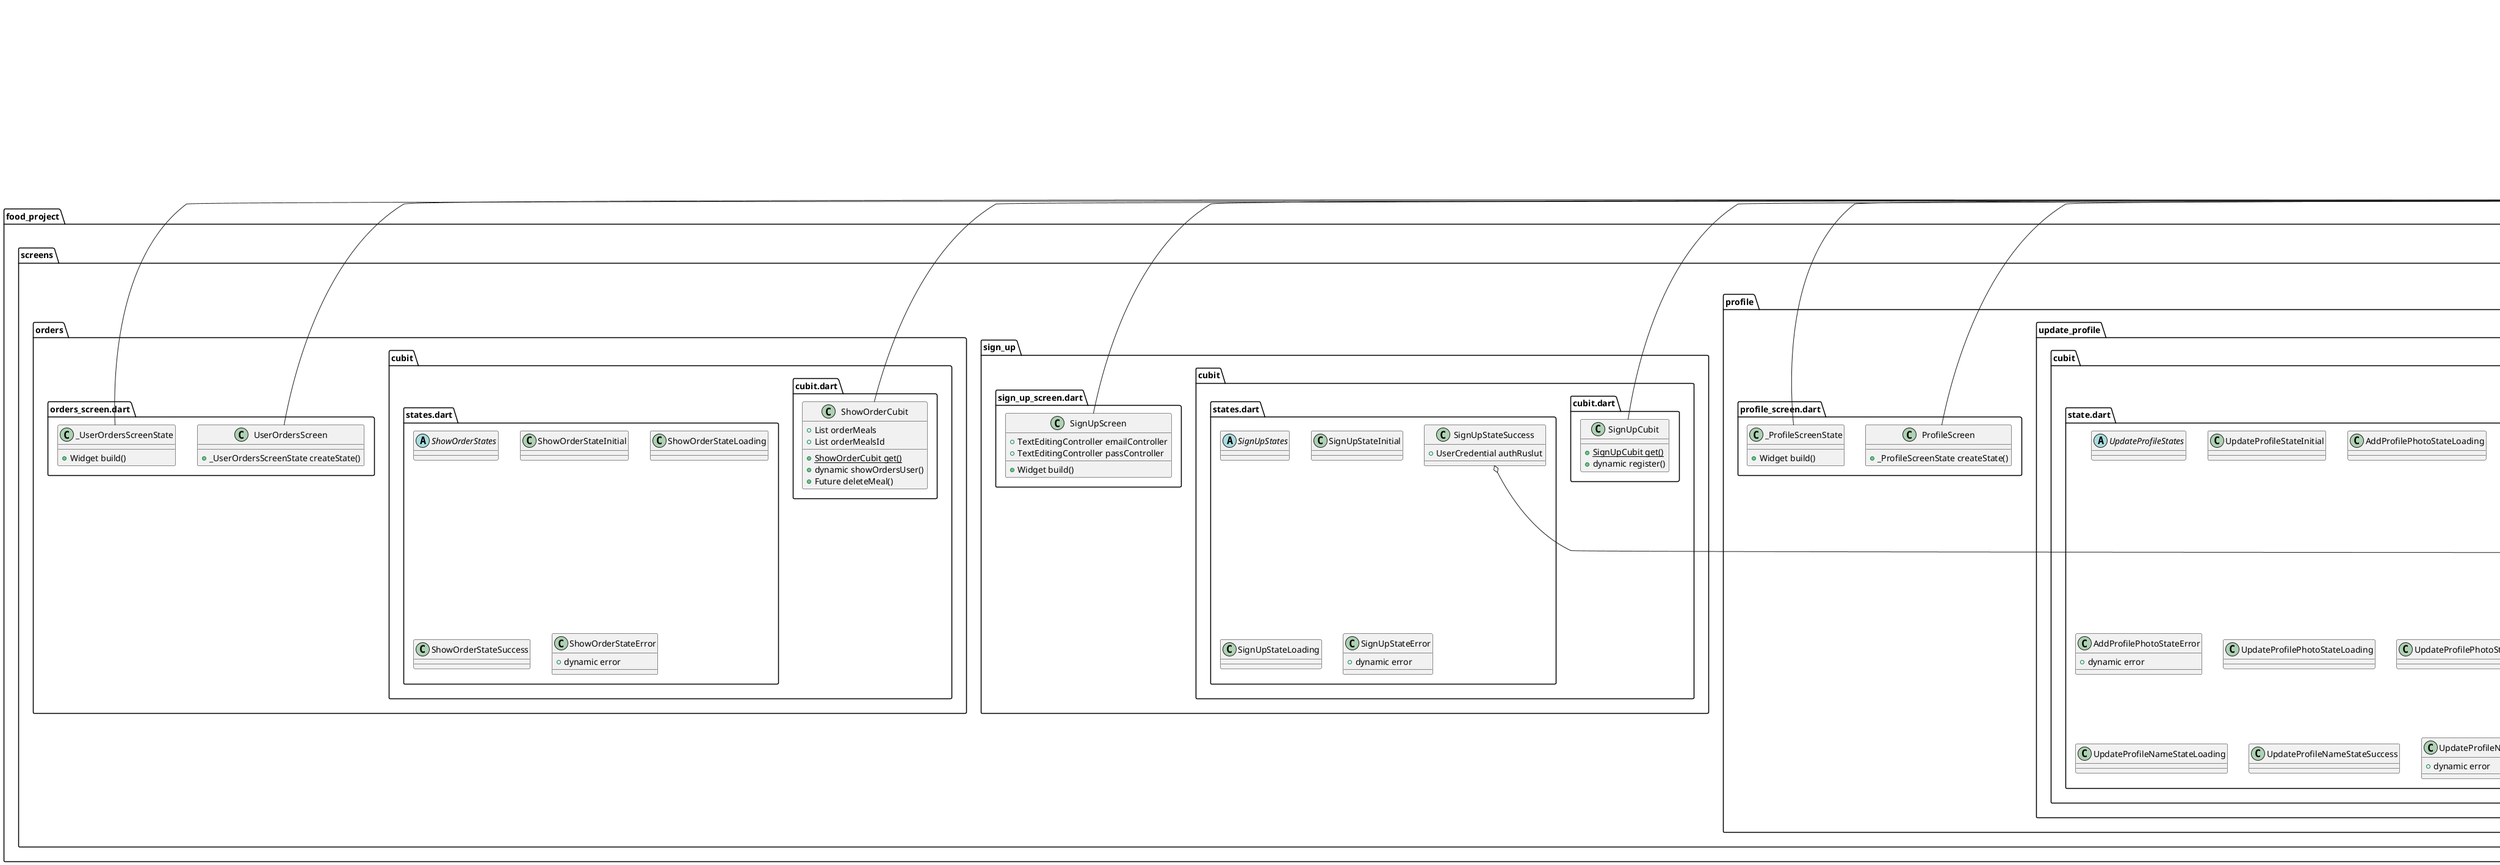 @startuml
set namespaceSeparator ::

class "food_project::admin::all_meals_cubit::cubit.dart::AllMealsCubit" {
  +List meals
  +List mealsID
  {static} +AllMealsCubit get()
  +dynamic allMeals()
  +dynamic editMeal()
  +Future deleteMeal()
  +dynamic deleteMealFromScreen()
}

"bloc::src::cubit.dart::Cubit<State>" <|-- "food_project::admin::all_meals_cubit::cubit.dart::AllMealsCubit"

abstract class "food_project::admin::all_meals_cubit::states.dart::AllMealsStates" {
}

class "food_project::admin::all_meals_cubit::states.dart::AllMealsStateInitial" {
}


class "food_project::admin::all_meals_cubit::states.dart::AllMealsStateLoading" {
}



class "food_project::admin::all_meals_cubit::states.dart::AllMealsStateSuccess" {
}


class "food_project::admin::all_meals_cubit::states.dart::AllMealsStateError" {
  +dynamic error
}



class "food_project::admin::all_meals_cubit::states.dart::EditMealsStateLoading" {
}


class "food_project::admin::all_meals_cubit::states.dart::EditMealsStateSuccess" {
}



class "food_project::admin::all_meals_cubit::states.dart::EditMealsStateError" {
  +dynamic error
}



class "food_project::admin::home_screen.dart::AdminHomeScreen" {
  +Widget build()
}

"flutter::src::widgets::framework.dart::StatelessWidget" <|-- "food_project::admin::home_screen.dart::AdminHomeScreen"

class "food_project::admin::screens::add_meal::add_meal_screen.dart::AddMealScreen" {
  +_AddMealScreenState createState()
}



class "food_project::admin::screens::add_meal::add_meal_screen.dart::_AddMealScreenState" {
  +TextEditingController titleController
  +TextEditingController desController
  +TextEditingController priceController
  +TextEditingController categoryController
  +File image
  +dynamic imageLink
  +ImagePicker picker
  +dynamic dropdownValue
  +dynamic getImage()
  +Widget build()
}


"food_project::admin::screens::add_meal::add_meal_screen.dart::_AddMealScreenState" o-- "dart::io::File"
"food_project::admin::screens::add_meal::add_meal_screen.dart::_AddMealScreenState" o-- "image_picker::image_picker.dart::ImagePicker"


class "food_project::admin::screens::add_meal::cubit::cubit.dart::AddMealCubit" {
  +String imagelink
  {static} +AddMealCubit get()
  +dynamic addMeal()
}

"bloc::src::cubit.dart::Cubit<State>" <|-- "food_project::admin::screens::add_meal::cubit::cubit.dart::AddMealCubit"

abstract class "food_project::admin::screens::add_meal::cubit::states.dart::AddMealStates" {
}

class "food_project::admin::screens::add_meal::cubit::states.dart::AddMealStateInitial" {
}



class "food_project::admin::screens::add_meal::cubit::states.dart::AddMealStateLoading" {
}


class "food_project::admin::screens::add_meal::cubit::states.dart::AddMealStateSuccess" {
}



class "food_project::admin::screens::add_meal::cubit::states.dart::AddMealStateError" {
  +dynamic error
}



class "food_project::admin::screens::categories::appetizers_admin::appetizers_screen.dart::AppetizersAdminScreen" {
  +Widget build()
}



class "food_project::admin::screens::categories::beef_admin::beef_screen.dart::BeefAdminScreen" {
  +Widget build()
}



class "food_project::admin::screens::categories::chicken_admin::chicken_screen.dart::ChickenAdminScreen" {
  +Widget build()
}



class "food_project::admin::screens::categories::desserts_admin::desserts_screen.dart::DessertsAdminScreen" {
  +Widget build()
}



class "food_project::admin::screens::categories::family_admin::family_screen.dart::FamilyAdminScreen" {
  +Widget build()
}



class "food_project::admin::screens::categories::kids_admin::kids_screen.dart::KidsAdminScreen" {
  +Widget build()
}



class "food_project::admin::screens::edit_meal::edit_meal_screen.dart::EditMealScreen" {
  +List meals
  +List mealsId
  +int index
  +TextEditingController titleController
  +TextEditingController desController
  +TextEditingController priceController
  +Widget build()
}




class "food_project::admin::screens::orders::cubit::cubit.dart::ShowAdminOrderCubit" {
  +List adminOrderMeals
  +List adminOrderMealsId
  +bool canDelete
  {static} +ShowAdminOrderCubit get()
  +dynamic showOrdersUser()
  +dynamic canUserDeleteOrder()
  +Future deleteMeal()
  +dynamic editOrderCancel()
  +dynamic sendConfirm()
  +dynamic sendFinish()
}

"bloc::src::cubit.dart::Cubit<State>" <|-- "food_project::admin::screens::orders::cubit::cubit.dart::ShowAdminOrderCubit"

abstract class "food_project::admin::screens::orders::cubit::state.dart::ShowAdminOrderStates" {
}

class "food_project::admin::screens::orders::cubit::state.dart::ShowAdminOrderStateInitial" {
}



class "food_project::admin::screens::orders::cubit::state.dart::ShowAdminOrderStateLoading" {
}



class "food_project::admin::screens::orders::cubit::state.dart::ShowAdminOrderStateSuccess" {
}



class "food_project::admin::screens::orders::cubit::state.dart::ShowAdminOrderStateError" {
  +dynamic error
}



class "food_project::admin::screens::orders::cubit::state.dart::NotificationsStateSuccess" {
}


class "food_project::admin::screens::orders::cubit::state.dart::NotificationsStateError" {
  +String error
}



class "food_project::admin::screens::orders::orders.dart::AdminOrderScreen" {
  +Widget build()
}

"flutter::src::widgets::framework.dart::StatelessWidget" <|-- "food_project::admin::screens::orders::orders.dart::AdminOrderScreen"

class "food_project::admin::screens::push_notifications::cubit::cubit.dart::NotificationCubit" {
  +String imageLink
  {static} +NotificationCubit get()
  +dynamic sendNotification2()
  +dynamic sendConfirm()
  +dynamic sendFinish()
  +dynamic sendAdmin()
}

"bloc::src::cubit.dart::Cubit<State>" <|-- "food_project::admin::screens::push_notifications::cubit::cubit.dart::NotificationCubit"

abstract class "food_project::admin::screens::push_notifications::cubit::states.dart::NotificationsStates" {
}

class "food_project::admin::screens::push_notifications::cubit::states.dart::NotificationsStateInitial" {
}



class "food_project::admin::screens::push_notifications::cubit::states.dart::NotificationsStateLoading" {
}



class "food_project::admin::screens::push_notifications::cubit::states.dart::NotificationsStateSuccess" {
}



class "food_project::admin::screens::push_notifications::cubit::states.dart::NotificationsStateError" {
  +String error
}



class "food_project::admin::screens::push_notifications::push_notifications_screen.dart::PushNotificationsScreen" {
  +_PushNotificationsScreenState createState()
}



class "food_project::admin::screens::push_notifications::push_notifications_screen.dart::_PushNotificationsScreenState" {
  +TextEditingController massageController
  +File image
  +dynamic imageLink
  +ImagePicker picker
  +dynamic getImage()
  +Widget build()
}


"food_project::admin::screens::push_notifications::push_notifications_screen.dart::_PushNotificationsScreenState" o-- "dart::io::File"



class "food_project::admin::screens::tables::cubit::cubit.dart::ShowAdminTableCubit" {
  +List adminTables
  +List adminTablesId
  +bool canDelete
  {static} +ShowAdminTableCubit get()
  +dynamic showTablesAdmin()
  +dynamic canUserDeleteOrder()
  +Future deleteMeal()
  +dynamic editTableCancel()
  +dynamic sendConfirm()
}

"bloc::src::cubit.dart::Cubit<State>" <|-- "food_project::admin::screens::tables::cubit::cubit.dart::ShowAdminTableCubit"

abstract class "food_project::admin::screens::tables::cubit::states.dart::ShowAdminTableStates" {
}

class "food_project::admin::screens::tables::cubit::states.dart::ShowAdminTableStateInitial" {
}



class "food_project::admin::screens::tables::cubit::states.dart::ShowAdminTableStateLoading" {
}



class "food_project::admin::screens::tables::cubit::states.dart::ShowAdminTableStateSuccess" {
}



class "food_project::admin::screens::tables::cubit::states.dart::ShowAdminTableStateError" {
  +dynamic error
}



class "food_project::admin::screens::tables::cubit::states.dart::NotificationsStatSuccess" {
}



class "food_project::admin::screens::tables::cubit::states.dart::NotificationsStateError" {
  +String error
}



class "food_project::admin::screens::tables::tables_screen.dart::AdminTablesScreen" {
  +Widget build()
}


class "food_project::layout::cubit::cubit.dart::LayoutCubit" {
  +List<Widget> widget
  +List<String> title
  +int currentIndex
  {static} +LayoutCubit get()
  +dynamic changeIndex()
}

"bloc::src::cubit.dart::Cubit<State>" <|-- "food_project::layout::cubit::cubit.dart::LayoutCubit"

abstract class "food_project::layout::cubit::states.dart::LayoutStates" {
}

class "food_project::layout::cubit::states.dart::LayoutStateInitial" {
}

"food_project::layout::cubit::states.dart::LayoutStates" <|-- "food_project::layout::cubit::states.dart::LayoutStateInitial"

class "food_project::layout::cubit::states.dart::LayoutStateIndex" {
}

"food_project::layout::cubit::states.dart::LayoutStates" <|-- "food_project::layout::cubit::states.dart::LayoutStateIndex"

class "food_project::layout::layout_screen.dart::LayoutScreen" {
  +Widget build()
}

"flutter::src::widgets::framework.dart::StatelessWidget" <|-- "food_project::layout::layout_screen.dart::LayoutScreen"

class "food_project::main.dart::MyApp" {
  +dynamic widget
  +Widget build()
}

"flutter::src::widgets::framework.dart::StatelessWidget" <|-- "food_project::main.dart::MyApp"

class "food_project::screens::cart::cart_screen.dart::CartScreen" {
  +dynamic getTotalPrice()
  +Widget build()
}

"flutter::src::widgets::framework.dart::StatelessWidget" <|-- "food_project::screens::cart::cart_screen.dart::CartScreen"

class "food_project::screens::cart::cubit::cubit.dart::CartCubit" {
  +List cartMeals
  +List cartMealsId
  {static} +CartCubit get()
  +dynamic addCart()
  +dynamic showCart()
  +dynamic removeCartItems()
  +Future deleteMeal()
}

"bloc::src::cubit.dart::Cubit<State>" <|-- "food_project::screens::cart::cubit::cubit.dart::CartCubit"

abstract class "food_project::screens::cart::cubit::states.dart::CartStates" {
}

class "food_project::screens::cart::cubit::states.dart::CartStateInitial" {
}

"food_project::screens::cart::cubit::states.dart::CartStates" <|-- "food_project::screens::cart::cubit::states.dart::CartStateInitial"

class "food_project::screens::cart::cubit::states.dart::AddCartStateLoading" {
}



class "food_project::screens::cart::cubit::states.dart::ShowCartStateLoading" {
}



class "food_project::screens::cart::cubit::states.dart::AddCartStateSuccess" {
}



class "food_project::screens::cart::cubit::states.dart::ShowCartStateSuccess" {
}



class "food_project::screens::cart::cubit::states.dart::AddCartStateError" {
  +dynamic error
}

"food_project::screens::cart::cubit::states.dart::CartStates" <|-- "food_project::screens::cart::cubit::states.dart::AddCartStateError"

class "food_project::screens::cart::cubit::states.dart::ShowCartStateError" {
  +dynamic error
}



class "food_project::screens::categories::appetizers::appetizers_screen.dart::AppetizersScreen" {
  +Widget build()
}



class "food_project::screens::categories::appetizers::cubit::cubit.dart::AppetizersCubit" {
  +List appetizersMeals
  +List appetizersMealsId
  {static} +AppetizersCubit get()
  +dynamic appetizers()
}

"bloc::src::cubit.dart::Cubit<State>" <|-- "food_project::screens::categories::appetizers::cubit::cubit.dart::AppetizersCubit"

abstract class "food_project::screens::categories::appetizers::cubit::states.dart::AppetizersStates" {
}

class "food_project::screens::categories::appetizers::cubit::states.dart::AppetizersStateInitial" {
}



class "food_project::screens::categories::appetizers::cubit::states.dart::AppetizersStateLoading" {
}



class "food_project::screens::categories::appetizers::cubit::states.dart::AppetizersStateSuccess" {
}



class "food_project::screens::categories::appetizers::cubit::states.dart::AppetizersStateError" {
  +dynamic error
}



class "food_project::screens::categories::beef::beef_screen.dart::BeefScreen" {
  +Widget build()
}

"flutter::src::widgets::framework.dart::StatelessWidget" <|-- "food_project::screens::categories::beef::beef_screen.dart::BeefScreen"

class "food_project::screens::categories::beef::cubit::cubit.dart::BeefSCubit" {
  +List beefMeals
  +List beefMealsId
  {static} +BeefSCubit get()
  +dynamic beefMeal()
}

"bloc::src::cubit.dart::Cubit<State>" <|-- "food_project::screens::categories::beef::cubit::cubit.dart::BeefSCubit"

abstract class "food_project::screens::categories::beef::cubit::states.dart::BeefStates" {
}

class "food_project::screens::categories::beef::cubit::states.dart::BeefStateInitial" {
}


class "food_project::screens::categories::beef::cubit::states.dart::BeefStateLoading" {
}



class "food_project::screens::categories::beef::cubit::states.dart::BeefStateSuccess" {
}


class "food_project::screens::categories::beef::cubit::states.dart::BeefStateError" {
  +dynamic error
}



class "food_project::screens::categories::chicken::chicken_screen.dart::ChickenScreen" {
  +Widget build()
}



class "food_project::screens::categories::chicken::cubit::cubit.dart::ChickenSandwichCubit" {
  +List chickenMeals
  +List chickenMealsId
  {static} +ChickenSandwichCubit get()
  +dynamic chickenSandwich()
}

"bloc::src::cubit.dart::Cubit<State>" <|-- "food_project::screens::categories::chicken::cubit::cubit.dart::ChickenSandwichCubit"

abstract class "food_project::screens::categories::chicken::cubit::state.dart::ChickenSandwichStates" {
}

class "food_project::screens::categories::chicken::cubit::state.dart::ChickenSandwichStateInitial" {
}



class "food_project::screens::categories::chicken::cubit::state.dart::ChickenSandwichStateLoading" {
}



class "food_project::screens::categories::chicken::cubit::state.dart::ChickenSandwichStateSuccess" {
}



class "food_project::screens::categories::chicken::cubit::state.dart::ChickenSandwichStateError" {
  +dynamic error
}



class "food_project::screens::categories::desserts::cubit::cubit.dart::DessertsCubit" {
  +List desserts
  +List dessertsId
  {static} +DessertsCubit get()
  +dynamic dessertsMeals()
}

"bloc::src::cubit.dart::Cubit<State>" <|-- "food_project::screens::categories::desserts::cubit::cubit.dart::DessertsCubit"

abstract class "food_project::screens::categories::desserts::cubit::states.dart::DessertsStates" {
}

class "food_project::screens::categories::desserts::cubit::states.dart::DessertsStateInitial" {
}



class "food_project::screens::categories::desserts::cubit::states.dart::DessertsStateLoading" {
}



class "food_project::screens::categories::desserts::cubit::states.dart::DessertsStateSuccess" {
}



class "food_project::screens::categories::desserts::cubit::states.dart::DessertsStateError" {
  +dynamic error
}



class "food_project::screens::categories::desserts::desserts_screen.dart::DessertsScreen" {
  +Widget build()
}



class "food_project::screens::categories::family::cubit::cubit.dart::FamilyMealsCubit" {
  +List familyMeals
  +List familyMealsId
  {static} +FamilyMealsCubit get()
  +dynamic familyMeal()
}

"bloc::src::cubit.dart::Cubit<State>" <|-- "food_project::screens::categories::family::cubit::cubit.dart::FamilyMealsCubit"

abstract class "food_project::screens::categories::family::cubit::states.dart::FamilyMealsStates" {
}

class "food_project::screens::categories::family::cubit::states.dart::FamilyMealsStateInitial" {
}



class "food_project::screens::categories::family::cubit::states.dart::FamilyMealsStateLoading" {
}



class "food_project::screens::categories::family::cubit::states.dart::FamilyMealsStateSuccess" {
}



class "food_project::screens::categories::family::cubit::states.dart::FamilyMealsStateError" {
  +dynamic error
}



class "food_project::screens::categories::family::family_screen.dart::FamilyScreen" {
  +Widget build()
}



class "food_project::screens::categories::kids::cubit::cubit.dart::KidsMealsCubit" {
  +List kidsMeals
  +List kidsMealsId
  {static} +KidsMealsCubit get()
  +dynamic kidsMeal()
}

"bloc::src::cubit.dart::Cubit<State>" <|-- "food_project::screens::categories::kids::cubit::cubit.dart::KidsMealsCubit"

abstract class "food_project::screens::categories::kids::cubit::states.dart::KidsMealsStates" {
}

class "food_project::screens::categories::kids::cubit::states.dart::KidsMealsStateInitial" {
}



class "food_project::screens::categories::kids::cubit::states.dart::KidsMealsStateLoading" {
}



class "food_project::screens::categories::kids::cubit::states.dart::KidsMealsStateSuccess" {
}



class "food_project::screens::categories::kids::cubit::states.dart::KidsMealsStateError" {
  +dynamic error
}



class "food_project::screens::categories::kids::kids_screen.dart::KidsScreen" {
  +Widget build()
}

"flutter::src::widgets::framework.dart::StatelessWidget" <|-- "food_project::screens::categories::kids::kids_screen.dart::KidsScreen"

class "food_project::screens::favorites::cubit::cubit.dart::FavoritesCubit" {
  +List favoritesMeals
  +List favoritesId
  {static} +FavoritesCubit get()
  +dynamic addFavorites()
  +dynamic showFavorites()
  +Future deleteMeal()
}

"bloc::src::cubit.dart::Cubit<State>" <|-- "food_project::screens::favorites::cubit::cubit.dart::FavoritesCubit"

abstract class "food_project::screens::favorites::cubit::states.dart::FavoritesStates" {
}

class "food_project::screens::favorites::cubit::states.dart::AddFavoritesStateInitial" {
}



class "food_project::screens::favorites::cubit::states.dart::AddFavoritesStateLoading" {
}


class "food_project::screens::favorites::cubit::states.dart::ShowFavoritesStateLoading" {
}



class "food_project::screens::favorites::cubit::states.dart::AddFavoritesStateSuccess" {
}



class "food_project::screens::favorites::cubit::states.dart::ShowFavoritesStateSuccess" {
}


class "food_project::screens::favorites::cubit::states.dart::AddFavoritesStateError" {
  +dynamic error
}



class "food_project::screens::favorites::cubit::states.dart::ShowFavoritesStateError" {
  +dynamic error
}



class "food_project::screens::favorites::favorites_screen.dart::FavoritesScreen" {
  +Widget build()
}



class "food_project::screens::forgot_password::forgot_password_screen.dart::ForgotPasswordScreen" {
  +TextEditingController emailController
  +Widget build()
}



class "food_project::screens::home::home_screen.dart::HomeScreen" {
  +_HomeScreenState createState()
}

"flutter::src::widgets::framework.dart::StatefulWidget" <|-- "food_project::screens::home::home_screen.dart::HomeScreen"

class "food_project::screens::home::home_screen.dart::_HomeScreenState" {
  +FirebaseMessaging firebaseMessaging
  +dynamic token
  +void initState()
  +void firebaseCloudMessage()
  +Widget build()
}

"food_project::screens::home::home_screen.dart::_HomeScreenState" o-- "firebase_messaging::firebase_messaging.dart::FirebaseMessaging"
"flutter::src::widgets::framework.dart::State<T>" <|-- "food_project::screens::home::home_screen.dart::_HomeScreenState"

class "food_project::screens::login::cubit::cubit.dart::LoginCubit" {
  -FirebaseAuth _firebaseAuth
  {static} +LoginCubit get()
  +dynamic login()
  +dynamic recoveryPassword()
}

"food_project::screens::login::cubit::cubit.dart::LoginCubit" o-- "firebase_auth::firebase_auth.dart::FirebaseAuth"
"bloc::src::cubit.dart::Cubit<State>" <|-- "food_project::screens::login::cubit::cubit.dart::LoginCubit"

abstract class "food_project::screens::login::cubit::states.dart::LoginStates" {
}

class "food_project::screens::login::cubit::states.dart::LoginStatesInitial" {
}



class "food_project::screens::login::cubit::states.dart::LoginStatesLoading" {
}



class "food_project::screens::login::cubit::states.dart::LoginStatesSuccess" {
  +dynamic token
}



class "food_project::screens::login::cubit::states.dart::LoginStatesError" {
  +dynamic error
}



class "food_project::screens::login::login_screen.dart::LoginScreen" {
  +dynamic Email
  +dynamic Pass
  +UserCredential authResult
  +TextEditingController emailController
  +TextEditingController passController
  +Widget build()
}

"food_project::screens::login::login_screen.dart::LoginScreen" o-- "firebase_auth::firebase_auth.dart::UserCredential"
"food_project::screens::login::login_screen.dart::LoginScreen" o-- "flutter::src::widgets::editable_text.dart::TextEditingController"
"flutter::src::widgets::framework.dart::StatelessWidget" <|-- "food_project::screens::login::login_screen.dart::LoginScreen"

class "food_project::screens::login_mobile_number::mobile_number_screen.dart::PhoneScreen" {
  +_PhoneScreenState createState()
}



class "food_project::screens::login_mobile_number::mobile_number_screen.dart::_PhoneScreenState" {
  +TextEditingController phoneController
  +TextEditingController codeController
  +bool isCode
  +dynamic verCode
  +Widget build()
  +void sendCode()
  +void phoneAuthentication()
}




class "food_project::screens::orders::cubit::cubit.dart::ShowOrderCubit" {
  +List orderMeals
  +List orderMealsId
  {static} +ShowOrderCubit get()
  +dynamic showOrdersUser()
  +Future deleteMeal()
}

"bloc::src::cubit.dart::Cubit<State>" <|-- "food_project::screens::orders::cubit::cubit.dart::ShowOrderCubit"

abstract class "food_project::screens::orders::cubit::states.dart::ShowOrderStates" {
}

class "food_project::screens::orders::cubit::states.dart::ShowOrderStateInitial" {
}



class "food_project::screens::orders::cubit::states.dart::ShowOrderStateLoading" {
}



class "food_project::screens::orders::cubit::states.dart::ShowOrderStateSuccess" {
}



class "food_project::screens::orders::cubit::states.dart::ShowOrderStateError" {
  +dynamic error
}



class "food_project::screens::orders::orders_screen.dart::UserOrdersScreen" {
  +_UserOrdersScreenState createState()
}

"flutter::src::widgets::framework.dart::StatefulWidget" <|-- "food_project::screens::orders::orders_screen.dart::UserOrdersScreen"

class "food_project::screens::orders::orders_screen.dart::_UserOrdersScreenState" {
  +Widget build()
}

"flutter::src::widgets::framework.dart::State<T>" <|-- "food_project::screens::orders::orders_screen.dart::_UserOrdersScreenState"

class "food_project::screens::process_to_checkout::cubit::cubit.dart::AddOrderCubit" {
  +List orderMeals
  +List orderMealsId
  {static} +DateTime now
  {static} +DateFormat formatter
  +String formatted
  +DateTime currentHour
  +DateTime currentMinute
  +DateTime currentTime
  {static} +AddOrderCubit get()
  +dynamic addOrder()
  +dynamic showOrdersAdmin()
  +Future deleteMeal()
}

"food_project::screens::process_to_checkout::cubit::cubit.dart::AddOrderCubit" o-- "intl::intl.dart::DateFormat"
"bloc::src::cubit.dart::Cubit<State>" <|-- "food_project::screens::process_to_checkout::cubit::cubit.dart::AddOrderCubit"

abstract class "food_project::screens::process_to_checkout::cubit::states.dart::OrderStates" {
}

class "food_project::screens::process_to_checkout::cubit::states.dart::OrderStateInitial" {
}



class "food_project::screens::process_to_checkout::cubit::states.dart::AddOrderStateLoading" {
}



class "food_project::screens::process_to_checkout::cubit::states.dart::AddOrderStateSuccess" {
}


class "food_project::screens::process_to_checkout::cubit::states.dart::AddOrderStateError" {
  +dynamic error
}



class "food_project::screens::process_to_checkout::process_checkout_screen.dart::ProcessToCheckOutScreen" {
  +List cartMeals
  +List cartMealsId
  +TextEditingController phoneController
  +TextEditingController areaController
  +TextEditingController streetNameController
  +TextEditingController buildingNumberController
  +TextEditingController floorController
  +TextEditingController apartmentController
  +TextEditingController noteController
  +dynamic getTotalPrice()
  +dynamic getTotalNames()
  +Widget build()
}




class "food_project::screens::profile::profile_screen.dart::ProfileScreen" {
  +_ProfileScreenState createState()
}

"flutter::src::widgets::framework.dart::StatefulWidget" <|-- "food_project::screens::profile::profile_screen.dart::ProfileScreen"

class "food_project::screens::profile::profile_screen.dart::_ProfileScreenState" {
  +Widget build()
}

"flutter::src::widgets::framework.dart::State<T>" <|-- "food_project::screens::profile::profile_screen.dart::_ProfileScreenState"

class "food_project::screens::profile::update_profile::cubit::cubit.dart::UpdateProfileCubit" {
  +String imagelink
  +User auth
  {static} +UpdateProfileCubit get()
  +dynamic updatePhoto()
  +dynamic updateName()
}

"food_project::screens::profile::update_profile::cubit::cubit.dart::UpdateProfileCubit" o-- "firebase_auth::firebase_auth.dart::User"
"bloc::src::cubit.dart::Cubit<State>" <|-- "food_project::screens::profile::update_profile::cubit::cubit.dart::UpdateProfileCubit"

abstract class "food_project::screens::profile::update_profile::cubit::state.dart::UpdateProfileStates" {
}

class "food_project::screens::profile::update_profile::cubit::state.dart::UpdateProfileStateInitial" {
}



class "food_project::screens::profile::update_profile::cubit::state.dart::AddProfilePhotoStateLoading" {
}



class "food_project::screens::profile::update_profile::cubit::state.dart::AddProfilePhotoStateSuccess" {
}



class "food_project::screens::profile::update_profile::cubit::state.dart::AddProfilePhotoStateError" {
  +dynamic error
}



class "food_project::screens::profile::update_profile::cubit::state.dart::UpdateProfilePhotoStateLoading" {
}



class "food_project::screens::profile::update_profile::cubit::state.dart::UpdateProfilePhotoStateSuccess" {
}



class "food_project::screens::profile::update_profile::cubit::state.dart::UpdateProfilePhotoStateError" {
  +dynamic error
}



class "food_project::screens::profile::update_profile::cubit::state.dart::UpdateProfileNameStateLoading" {
}



class "food_project::screens::profile::update_profile::cubit::state.dart::UpdateProfileNameStateSuccess" {
}



class "food_project::screens::profile::update_profile::cubit::state.dart::UpdateProfileNameStateError" {
  +dynamic error
}



class "food_project::screens::profile::update_profile::update_user_profile_screen.dart::UpdateProfileScreen" {
  +_UpdateProfileScreenState createState()
}



class "food_project::screens::profile::update_profile::update_user_profile_screen.dart::_UpdateProfileScreenState" {
  +TextEditingController nameController
  +TextEditingController phoneController
  +File image
  +dynamic imageLink
  +ImagePicker picker
  +dynamic getImage()
  +Widget build()
}


"food_project::screens::profile::update_profile::update_user_profile_screen.dart::_UpdateProfileScreenState" o-- "dart::io::File"



class "food_project::screens::sign_up::cubit::cubit.dart::SignUpCubit" {
  {static} +SignUpCubit get()
  +dynamic register()
}

"bloc::src::cubit.dart::Cubit<State>" <|-- "food_project::screens::sign_up::cubit::cubit.dart::SignUpCubit"

abstract class "food_project::screens::sign_up::cubit::states.dart::SignUpStates" {
}

class "food_project::screens::sign_up::cubit::states.dart::SignUpStateInitial" {
}



class "food_project::screens::sign_up::cubit::states.dart::SignUpStateLoading" {
}



class "food_project::screens::sign_up::cubit::states.dart::SignUpStateSuccess" {
  +UserCredential authRuslut
}

"food_project::screens::sign_up::cubit::states.dart::SignUpStateSuccess" o-- "firebase_auth::firebase_auth.dart::UserCredential"


class "food_project::screens::sign_up::cubit::states.dart::SignUpStateError" {
  +dynamic error
}



class "food_project::screens::sign_up::sign_up_screen.dart::SignUpScreen" {
  +TextEditingController emailController
  +TextEditingController passController
  +Widget build()
}


"flutter::src::widgets::framework.dart::StatelessWidget" <|-- "food_project::screens::sign_up::sign_up_screen.dart::SignUpScreen"

class "food_project::screens::table::cubit::cubit.dart::TableCubit" {
  +List tableReserve
  +List tableReserveId
  +User auth
  +String error
  +List<String> times
  +List<String> people
  +int currentIndex1
  +int currentIndex2
  {static} +TableCubit get()
  +dynamic changeIndex1()
  +dynamic changeIndex2()
  +dynamic reserveTable()
  +dynamic showReserve()
}

"food_project::screens::table::cubit::cubit.dart::TableCubit" o-- "firebase_auth::firebase_auth.dart::User"
"bloc::src::cubit.dart::Cubit<State>" <|-- "food_project::screens::table::cubit::cubit.dart::TableCubit"

abstract class "food_project::screens::table::cubit::state.dart::TableStates" {
}

class "food_project::screens::table::cubit::state.dart::TableStateInitial" {
}



class "food_project::screens::table::cubit::state.dart::TimeStateIndex" {
}

"food_project::screens::table::cubit::state.dart::TableStates" <|-- "food_project::screens::table::cubit::state.dart::TimeStateIndex"

class "food_project::screens::table::cubit::state.dart::AddTableStateLoading" {
}



class "food_project::screens::table::cubit::state.dart::AddTableStateSuccess" {
}



class "food_project::screens::table::cubit::state.dart::AddTableStateError" {
  +dynamic error
}



class "food_project::screens::table::cubit::state.dart::ShowTableStateLoading" {
}



class "food_project::screens::table::cubit::state.dart::ShowTableStateSuccess" {
}



class "food_project::screens::table::cubit::state.dart::ShowTableStateError" {
  +dynamic error
}



class "food_project::screens::table::reserve_screen.dart::ReserveScreen" {
  {static} +DateTime now
  {static} +DateFormat formatter
  +_ReserveScreenState createState()
}

"food_project::screens::table::reserve_screen.dart::ReserveScreen" o-- "intl::intl.dart::DateFormat"
"flutter::src::widgets::framework.dart::StatefulWidget" <|-- "food_project::screens::table::reserve_screen.dart::ReserveScreen"

class "food_project::screens::table::reserve_screen.dart::_ReserveScreenState" {
  +dynamic formatted
  +DateTime currentHour
  +DateTime currentMinute
  +DateTime currentTime
  +TabController timeController
  +TextEditingController phoneController
  +dynamic tableValue
  +Widget build()
}

"flutter::src::widgets::framework.dart::State<T>" <|-- "food_project::screens::table::reserve_screen.dart::_ReserveScreenState"

class "food_project::screens::table::tables_screen_.dart::TablesScreen" {
  +Widget build()
}

"flutter::src::widgets::framework.dart::StatelessWidget" <|-- "food_project::screens::table::tables_screen_.dart::TablesScreen"

class "food_project::screens::welcome::welcome_screen.dart::WelcomeScreen" {
  +GoogleSignIn googleSignIn
  +Widget build()
  +Future handleSignIn()
}

"food_project::screens::welcome::welcome_screen.dart::WelcomeScreen" o-- "google_sign_in::google_sign_in.dart::GoogleSignIn"
"flutter::src::widgets::framework.dart::StatelessWidget" <|-- "food_project::screens::welcome::welcome_screen.dart::WelcomeScreen"

class "food_project::shared::componentes::components.dart::NavMenuItem" {
  +dynamic title
  +Function rote
}

class "food_project::shared::network::remote::dio_helper.dart::DioHelper" {
  {static} +Dio dio
  {static} +Future postNotification()
}

"food_project::shared::network::remote::dio_helper.dart::DioHelper" o-- "dio::src::dio.dart::Dio"

class "food_project::test.dart::MessageScreen" {
  +_MessageScreenState createState()
}

"flutter::src::widgets::framework.dart::StatefulWidget" <|-- "food_project::test.dart::MessageScreen"

class "food_project::test.dart::_MessageScreenState" {
  +FirebaseMessaging firebaseMessaging
  +dynamic token
  +void initState()
  +void firebaseCloudMessage()
  +Widget build()
}

"food_project::test.dart::_MessageScreenState" o-- "firebase_messaging::firebase_messaging.dart::FirebaseMessaging"
"flutter::src::widgets::framework.dart::State<T>" <|-- "food_project::test.dart::_MessageScreenState"


@enduml